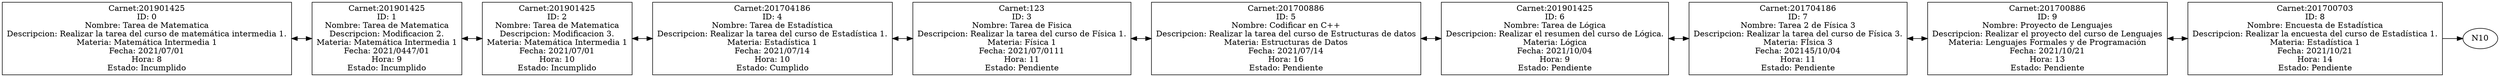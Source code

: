 digraph tf{ 
 rankdir=LR;
N0[label="Carnet:201901425
ID: 0
Nombre: Tarea de Matematica
Descripcion: Realizar la tarea del curso de matemática intermedia 1.
Materia: Matemática Intermedia 1
Fecha: 2021/07/01
Hora: 8
Estado: Incumplido", shape=box];





























N1[label="Carnet:201901425
ID: 1
Nombre: Tarea de Matematica
Descripcion: Modificacion 2.
Materia: Matemática Intermedia 1
Fecha: 2021/0447/01
Hora: 9
Estado: Incumplido", shape=box];





























N2[label="Carnet:201901425
ID: 2
Nombre: Tarea de Matematica
Descripcion: Modificacion 3.
Materia: Matemática Intermedia 1
Fecha: 2021/07/01
Hora: 10
Estado: Incumplido", shape=box];












N3[label="Carnet:201704186
ID: 4
Nombre: Tarea de Estadística
Descripcion: Realizar la tarea del curso de Estadística 1.
Materia: Estadística 1
Fecha: 2021/07/14
Hora: 10
Estado: Cumplido", shape=box];
















N4[label="Carnet:123
ID: 3
Nombre: Tarea de Fisica
Descripcion: Realizar la tarea del curso de Física 1.
Materia: Física 1
Fecha: 2021/07/0111
Hora: 11
Estado: Pendiente", shape=box];


































































































































































N5[label="Carnet:201700886
ID: 5
Nombre: Codificar en C++
Descripcion: Realizar la tarea del curso de Estructuras de datos
Materia: Estructuras de Datos
Fecha: 2021/07/14
Hora: 16
Estado: Pendiente", shape=box];













































































































































































































































































































































































































































































































































































































N6[label="Carnet:201901425
ID: 6
Nombre: Tarea de Lógica
Descripcion: Realizar el resumen del curso de Lógica.
Materia: Lógica
Fecha: 2021/10/04
Hora: 9
Estado: Pendiente", shape=box];



























































N7[label="Carnet:201704186
ID: 7
Nombre: Tarea 2 de Física 3
Descripcion: Realizar la tarea del curso de Física 3.
Materia: FÍsica 3
Fecha: 202145/10/04
Hora: 11
Estado: Pendiente", shape=box];












































































N8[label="Carnet:201700886
ID: 9
Nombre: Proyecto de Lenguajes
Descripcion: Realizar el proyecto del curso de Lenguajes
Materia: Lenguajes Formales y de Programación
Fecha: 2021/10/21
Hora: 13
Estado: Pendiente", shape=box];





























N9[label="Carnet:201700703
ID: 8
Nombre: Encuesta de Estadística
Descripcion: Realizar la encuesta del curso de Estadística 1.
Materia: Estadística 1
Fecha: 2021/10/21
Hora: 14
Estado: Pendiente", shape=box];


















































































































































































































































































































































N0->N1;

N1->N0;
N1->N2;

N2->N1;
N2->N3;

N3->N2;
N3->N4;

N4->N3;
N4->N5;

N5->N4;
N5->N6;

N6->N5;
N6->N7;

N7->N6;
N7->N8;

N8->N7;
N8->N9;

N9->N8;
N9->N10;
concentrate=true; }